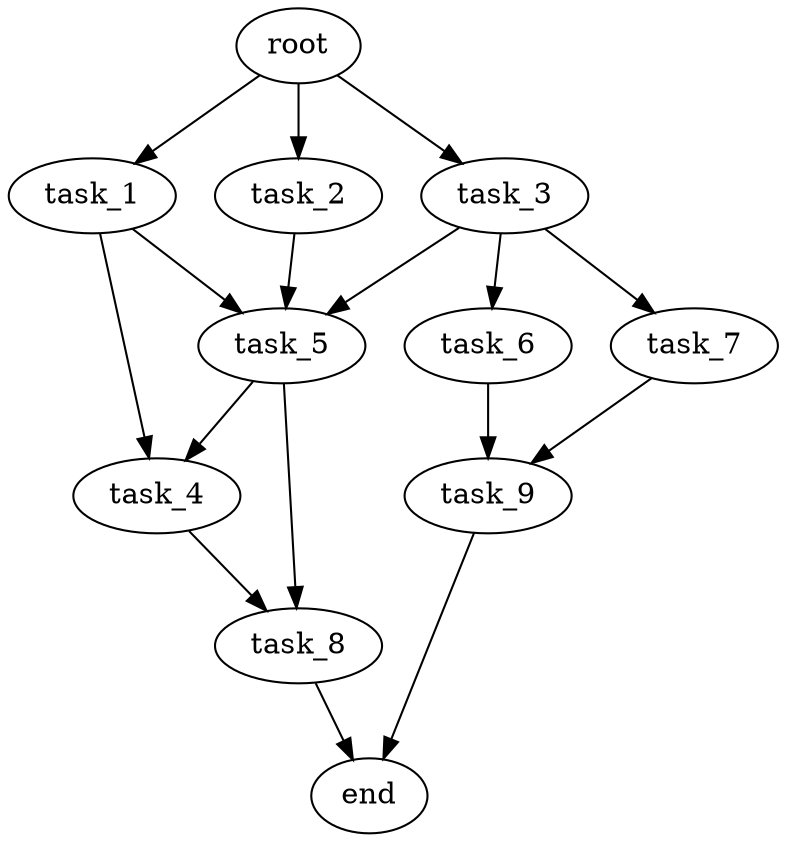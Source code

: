 digraph G {
  task_1 [size="21034899459.000000"];
  task_2 [size="1073741824000.000000"];
  task_3 [size="549755813888.000000"];
  task_4 [size="237417946380.000000"];
  task_5 [size="125707267001.000000"];
  task_6 [size="465481173.000000"];
  task_7 [size="15500398184.000000"];
  task_8 [size="13505717216.000000"];
  task_9 [size="349306367.000000"];
  root [size="0.000000"];
  end [size="0.000000"];

  root -> task_1 [size="209715200.000000"];
  root -> task_2 [size="209715200.000000"];
  root -> task_3 [size="134217728.000000"];
  task_1 -> task_4 [size="134217728.000000"];
  task_1 -> task_5 [size="679477248.000000"];
  task_2 -> task_5 [size="209715200.000000"];
  task_3 -> task_6 [size="134217728.000000"];
  task_3 -> task_7 [size="679477248.000000"];
  task_3 -> task_5 [size="679477248.000000"];
  task_4 -> task_8 [size="123456789.000000"];
  task_5 -> task_4 [size="679477248.000000"];
  task_5 -> task_8 [size="301989888.000000"];
  task_6 -> task_9 [size="679477248.000000"];
  task_7 -> task_9 [size="679477248.000000"];
  task_8 -> end [size="33554432.000000"];
  task_9 -> end [size="301989888.000000"];
}